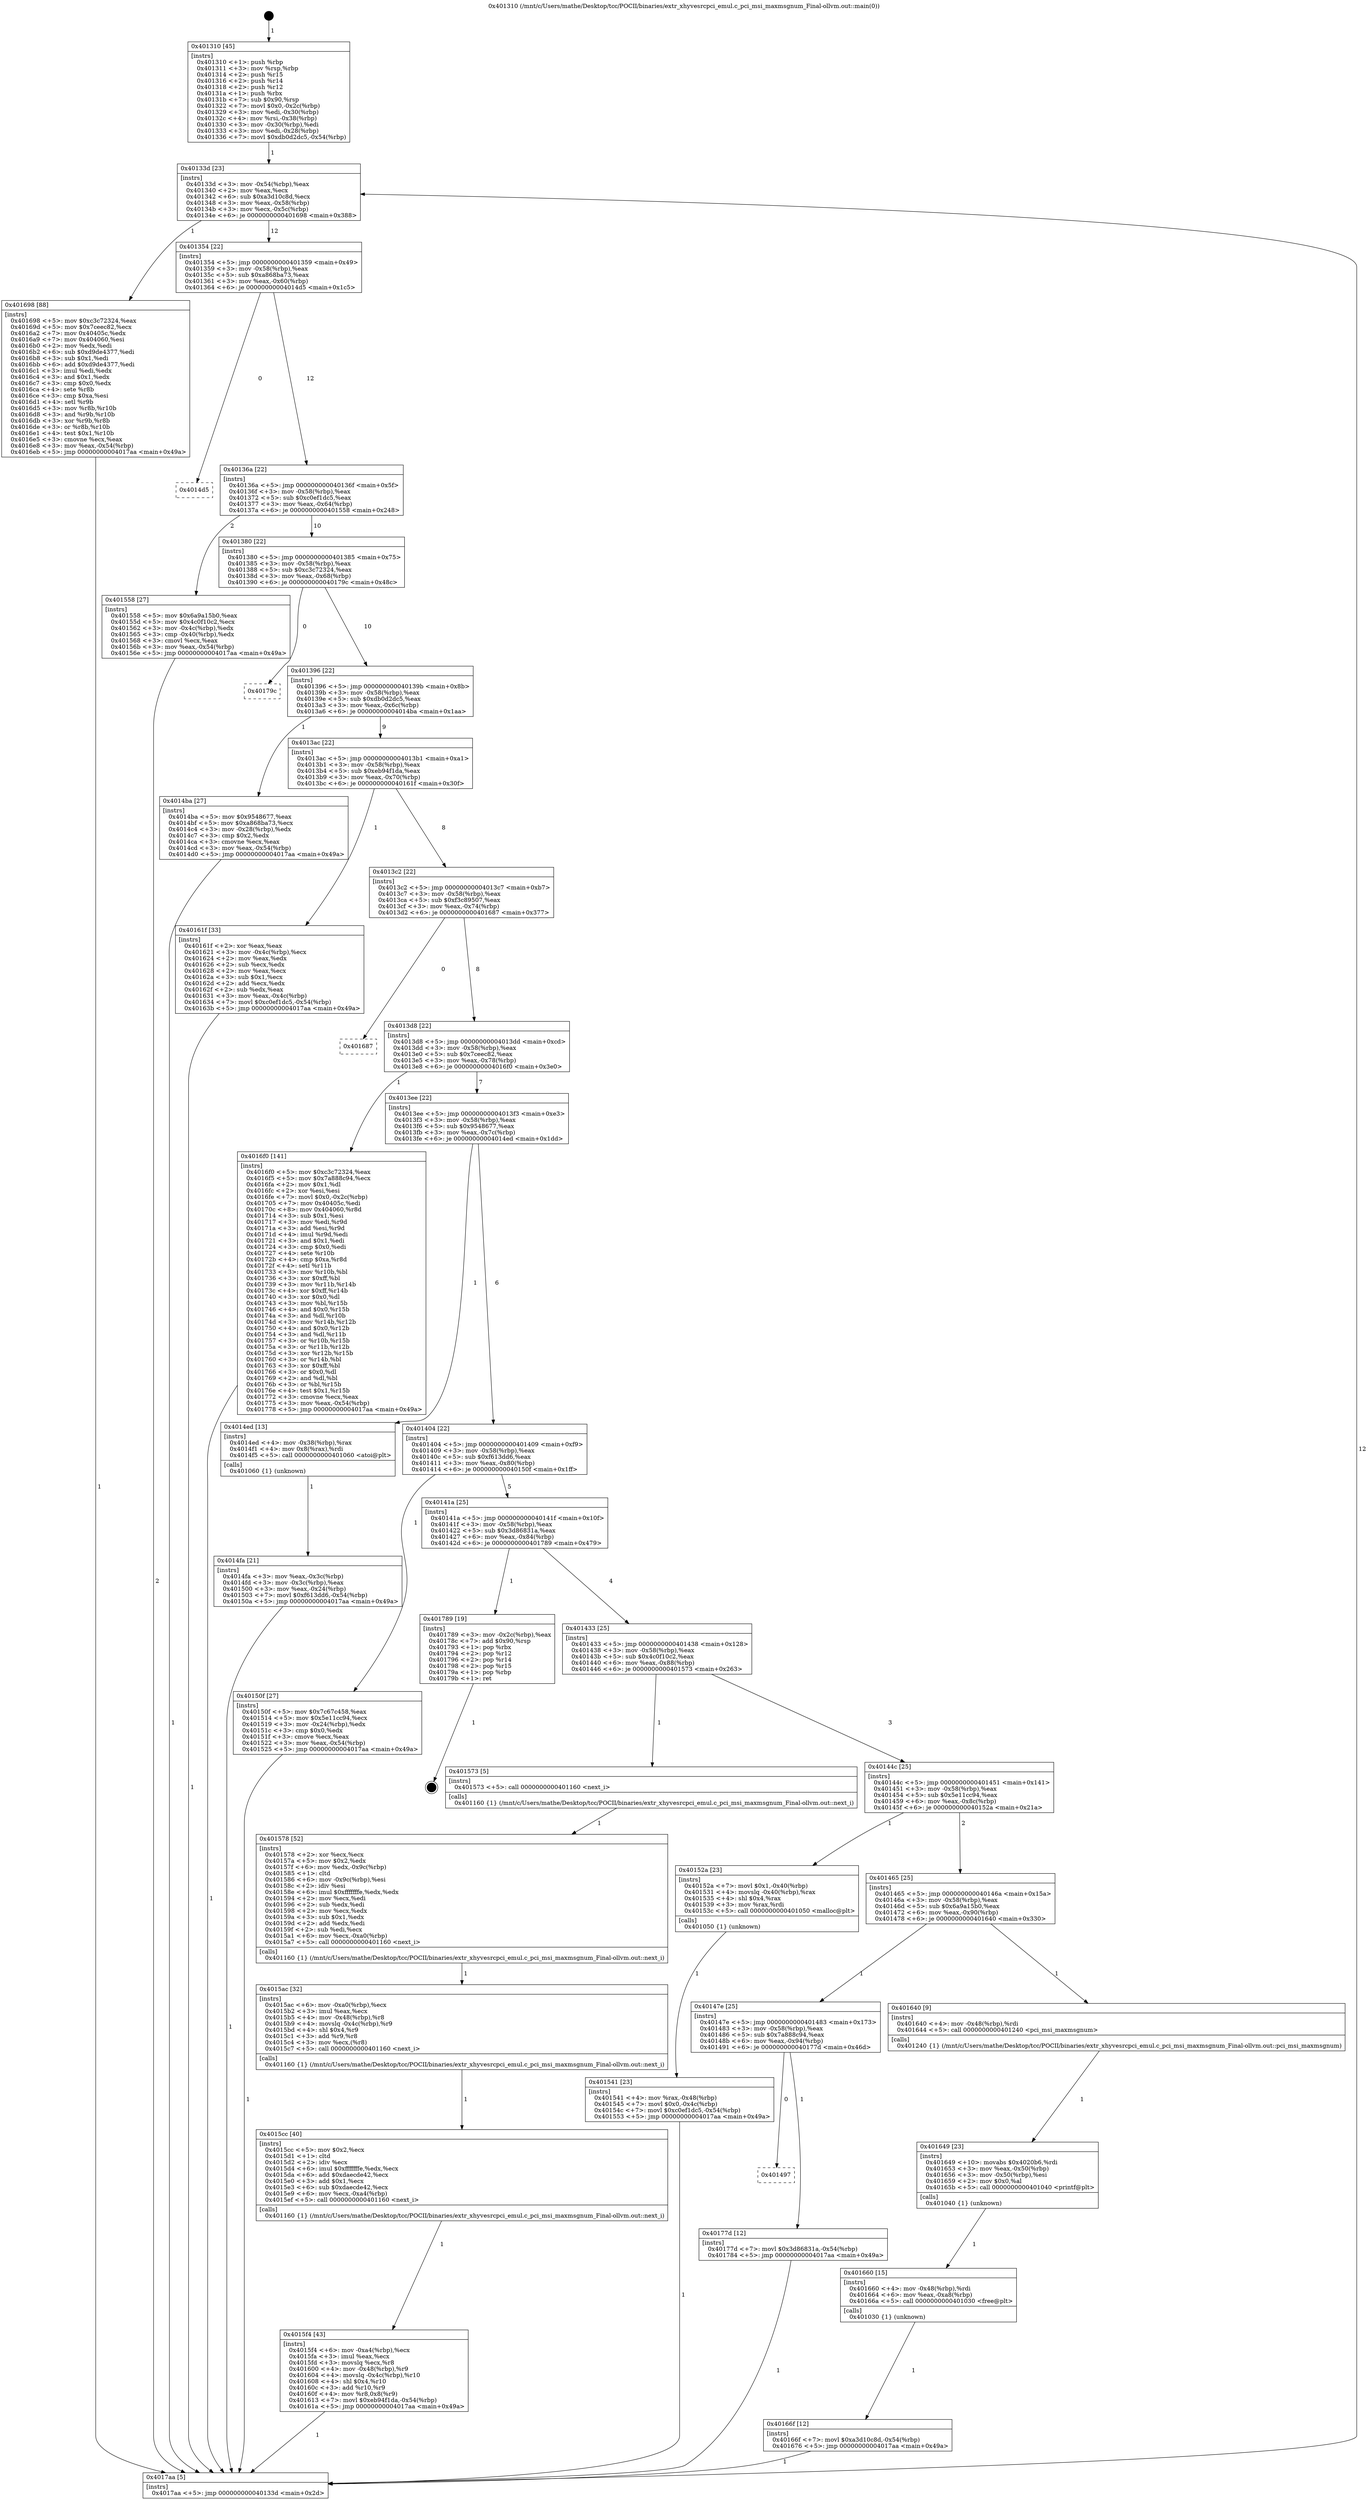 digraph "0x401310" {
  label = "0x401310 (/mnt/c/Users/mathe/Desktop/tcc/POCII/binaries/extr_xhyvesrcpci_emul.c_pci_msi_maxmsgnum_Final-ollvm.out::main(0))"
  labelloc = "t"
  node[shape=record]

  Entry [label="",width=0.3,height=0.3,shape=circle,fillcolor=black,style=filled]
  "0x40133d" [label="{
     0x40133d [23]\l
     | [instrs]\l
     &nbsp;&nbsp;0x40133d \<+3\>: mov -0x54(%rbp),%eax\l
     &nbsp;&nbsp;0x401340 \<+2\>: mov %eax,%ecx\l
     &nbsp;&nbsp;0x401342 \<+6\>: sub $0xa3d10c8d,%ecx\l
     &nbsp;&nbsp;0x401348 \<+3\>: mov %eax,-0x58(%rbp)\l
     &nbsp;&nbsp;0x40134b \<+3\>: mov %ecx,-0x5c(%rbp)\l
     &nbsp;&nbsp;0x40134e \<+6\>: je 0000000000401698 \<main+0x388\>\l
  }"]
  "0x401698" [label="{
     0x401698 [88]\l
     | [instrs]\l
     &nbsp;&nbsp;0x401698 \<+5\>: mov $0xc3c72324,%eax\l
     &nbsp;&nbsp;0x40169d \<+5\>: mov $0x7ceec82,%ecx\l
     &nbsp;&nbsp;0x4016a2 \<+7\>: mov 0x40405c,%edx\l
     &nbsp;&nbsp;0x4016a9 \<+7\>: mov 0x404060,%esi\l
     &nbsp;&nbsp;0x4016b0 \<+2\>: mov %edx,%edi\l
     &nbsp;&nbsp;0x4016b2 \<+6\>: sub $0xd9de4377,%edi\l
     &nbsp;&nbsp;0x4016b8 \<+3\>: sub $0x1,%edi\l
     &nbsp;&nbsp;0x4016bb \<+6\>: add $0xd9de4377,%edi\l
     &nbsp;&nbsp;0x4016c1 \<+3\>: imul %edi,%edx\l
     &nbsp;&nbsp;0x4016c4 \<+3\>: and $0x1,%edx\l
     &nbsp;&nbsp;0x4016c7 \<+3\>: cmp $0x0,%edx\l
     &nbsp;&nbsp;0x4016ca \<+4\>: sete %r8b\l
     &nbsp;&nbsp;0x4016ce \<+3\>: cmp $0xa,%esi\l
     &nbsp;&nbsp;0x4016d1 \<+4\>: setl %r9b\l
     &nbsp;&nbsp;0x4016d5 \<+3\>: mov %r8b,%r10b\l
     &nbsp;&nbsp;0x4016d8 \<+3\>: and %r9b,%r10b\l
     &nbsp;&nbsp;0x4016db \<+3\>: xor %r9b,%r8b\l
     &nbsp;&nbsp;0x4016de \<+3\>: or %r8b,%r10b\l
     &nbsp;&nbsp;0x4016e1 \<+4\>: test $0x1,%r10b\l
     &nbsp;&nbsp;0x4016e5 \<+3\>: cmovne %ecx,%eax\l
     &nbsp;&nbsp;0x4016e8 \<+3\>: mov %eax,-0x54(%rbp)\l
     &nbsp;&nbsp;0x4016eb \<+5\>: jmp 00000000004017aa \<main+0x49a\>\l
  }"]
  "0x401354" [label="{
     0x401354 [22]\l
     | [instrs]\l
     &nbsp;&nbsp;0x401354 \<+5\>: jmp 0000000000401359 \<main+0x49\>\l
     &nbsp;&nbsp;0x401359 \<+3\>: mov -0x58(%rbp),%eax\l
     &nbsp;&nbsp;0x40135c \<+5\>: sub $0xa868ba73,%eax\l
     &nbsp;&nbsp;0x401361 \<+3\>: mov %eax,-0x60(%rbp)\l
     &nbsp;&nbsp;0x401364 \<+6\>: je 00000000004014d5 \<main+0x1c5\>\l
  }"]
  Exit [label="",width=0.3,height=0.3,shape=circle,fillcolor=black,style=filled,peripheries=2]
  "0x4014d5" [label="{
     0x4014d5\l
  }", style=dashed]
  "0x40136a" [label="{
     0x40136a [22]\l
     | [instrs]\l
     &nbsp;&nbsp;0x40136a \<+5\>: jmp 000000000040136f \<main+0x5f\>\l
     &nbsp;&nbsp;0x40136f \<+3\>: mov -0x58(%rbp),%eax\l
     &nbsp;&nbsp;0x401372 \<+5\>: sub $0xc0ef1dc5,%eax\l
     &nbsp;&nbsp;0x401377 \<+3\>: mov %eax,-0x64(%rbp)\l
     &nbsp;&nbsp;0x40137a \<+6\>: je 0000000000401558 \<main+0x248\>\l
  }"]
  "0x401497" [label="{
     0x401497\l
  }", style=dashed]
  "0x401558" [label="{
     0x401558 [27]\l
     | [instrs]\l
     &nbsp;&nbsp;0x401558 \<+5\>: mov $0x6a9a15b0,%eax\l
     &nbsp;&nbsp;0x40155d \<+5\>: mov $0x4c0f10c2,%ecx\l
     &nbsp;&nbsp;0x401562 \<+3\>: mov -0x4c(%rbp),%edx\l
     &nbsp;&nbsp;0x401565 \<+3\>: cmp -0x40(%rbp),%edx\l
     &nbsp;&nbsp;0x401568 \<+3\>: cmovl %ecx,%eax\l
     &nbsp;&nbsp;0x40156b \<+3\>: mov %eax,-0x54(%rbp)\l
     &nbsp;&nbsp;0x40156e \<+5\>: jmp 00000000004017aa \<main+0x49a\>\l
  }"]
  "0x401380" [label="{
     0x401380 [22]\l
     | [instrs]\l
     &nbsp;&nbsp;0x401380 \<+5\>: jmp 0000000000401385 \<main+0x75\>\l
     &nbsp;&nbsp;0x401385 \<+3\>: mov -0x58(%rbp),%eax\l
     &nbsp;&nbsp;0x401388 \<+5\>: sub $0xc3c72324,%eax\l
     &nbsp;&nbsp;0x40138d \<+3\>: mov %eax,-0x68(%rbp)\l
     &nbsp;&nbsp;0x401390 \<+6\>: je 000000000040179c \<main+0x48c\>\l
  }"]
  "0x40177d" [label="{
     0x40177d [12]\l
     | [instrs]\l
     &nbsp;&nbsp;0x40177d \<+7\>: movl $0x3d86831a,-0x54(%rbp)\l
     &nbsp;&nbsp;0x401784 \<+5\>: jmp 00000000004017aa \<main+0x49a\>\l
  }"]
  "0x40179c" [label="{
     0x40179c\l
  }", style=dashed]
  "0x401396" [label="{
     0x401396 [22]\l
     | [instrs]\l
     &nbsp;&nbsp;0x401396 \<+5\>: jmp 000000000040139b \<main+0x8b\>\l
     &nbsp;&nbsp;0x40139b \<+3\>: mov -0x58(%rbp),%eax\l
     &nbsp;&nbsp;0x40139e \<+5\>: sub $0xdb0d2dc5,%eax\l
     &nbsp;&nbsp;0x4013a3 \<+3\>: mov %eax,-0x6c(%rbp)\l
     &nbsp;&nbsp;0x4013a6 \<+6\>: je 00000000004014ba \<main+0x1aa\>\l
  }"]
  "0x40166f" [label="{
     0x40166f [12]\l
     | [instrs]\l
     &nbsp;&nbsp;0x40166f \<+7\>: movl $0xa3d10c8d,-0x54(%rbp)\l
     &nbsp;&nbsp;0x401676 \<+5\>: jmp 00000000004017aa \<main+0x49a\>\l
  }"]
  "0x4014ba" [label="{
     0x4014ba [27]\l
     | [instrs]\l
     &nbsp;&nbsp;0x4014ba \<+5\>: mov $0x9548677,%eax\l
     &nbsp;&nbsp;0x4014bf \<+5\>: mov $0xa868ba73,%ecx\l
     &nbsp;&nbsp;0x4014c4 \<+3\>: mov -0x28(%rbp),%edx\l
     &nbsp;&nbsp;0x4014c7 \<+3\>: cmp $0x2,%edx\l
     &nbsp;&nbsp;0x4014ca \<+3\>: cmovne %ecx,%eax\l
     &nbsp;&nbsp;0x4014cd \<+3\>: mov %eax,-0x54(%rbp)\l
     &nbsp;&nbsp;0x4014d0 \<+5\>: jmp 00000000004017aa \<main+0x49a\>\l
  }"]
  "0x4013ac" [label="{
     0x4013ac [22]\l
     | [instrs]\l
     &nbsp;&nbsp;0x4013ac \<+5\>: jmp 00000000004013b1 \<main+0xa1\>\l
     &nbsp;&nbsp;0x4013b1 \<+3\>: mov -0x58(%rbp),%eax\l
     &nbsp;&nbsp;0x4013b4 \<+5\>: sub $0xeb94f1da,%eax\l
     &nbsp;&nbsp;0x4013b9 \<+3\>: mov %eax,-0x70(%rbp)\l
     &nbsp;&nbsp;0x4013bc \<+6\>: je 000000000040161f \<main+0x30f\>\l
  }"]
  "0x4017aa" [label="{
     0x4017aa [5]\l
     | [instrs]\l
     &nbsp;&nbsp;0x4017aa \<+5\>: jmp 000000000040133d \<main+0x2d\>\l
  }"]
  "0x401310" [label="{
     0x401310 [45]\l
     | [instrs]\l
     &nbsp;&nbsp;0x401310 \<+1\>: push %rbp\l
     &nbsp;&nbsp;0x401311 \<+3\>: mov %rsp,%rbp\l
     &nbsp;&nbsp;0x401314 \<+2\>: push %r15\l
     &nbsp;&nbsp;0x401316 \<+2\>: push %r14\l
     &nbsp;&nbsp;0x401318 \<+2\>: push %r12\l
     &nbsp;&nbsp;0x40131a \<+1\>: push %rbx\l
     &nbsp;&nbsp;0x40131b \<+7\>: sub $0x90,%rsp\l
     &nbsp;&nbsp;0x401322 \<+7\>: movl $0x0,-0x2c(%rbp)\l
     &nbsp;&nbsp;0x401329 \<+3\>: mov %edi,-0x30(%rbp)\l
     &nbsp;&nbsp;0x40132c \<+4\>: mov %rsi,-0x38(%rbp)\l
     &nbsp;&nbsp;0x401330 \<+3\>: mov -0x30(%rbp),%edi\l
     &nbsp;&nbsp;0x401333 \<+3\>: mov %edi,-0x28(%rbp)\l
     &nbsp;&nbsp;0x401336 \<+7\>: movl $0xdb0d2dc5,-0x54(%rbp)\l
  }"]
  "0x401660" [label="{
     0x401660 [15]\l
     | [instrs]\l
     &nbsp;&nbsp;0x401660 \<+4\>: mov -0x48(%rbp),%rdi\l
     &nbsp;&nbsp;0x401664 \<+6\>: mov %eax,-0xa8(%rbp)\l
     &nbsp;&nbsp;0x40166a \<+5\>: call 0000000000401030 \<free@plt\>\l
     | [calls]\l
     &nbsp;&nbsp;0x401030 \{1\} (unknown)\l
  }"]
  "0x40161f" [label="{
     0x40161f [33]\l
     | [instrs]\l
     &nbsp;&nbsp;0x40161f \<+2\>: xor %eax,%eax\l
     &nbsp;&nbsp;0x401621 \<+3\>: mov -0x4c(%rbp),%ecx\l
     &nbsp;&nbsp;0x401624 \<+2\>: mov %eax,%edx\l
     &nbsp;&nbsp;0x401626 \<+2\>: sub %ecx,%edx\l
     &nbsp;&nbsp;0x401628 \<+2\>: mov %eax,%ecx\l
     &nbsp;&nbsp;0x40162a \<+3\>: sub $0x1,%ecx\l
     &nbsp;&nbsp;0x40162d \<+2\>: add %ecx,%edx\l
     &nbsp;&nbsp;0x40162f \<+2\>: sub %edx,%eax\l
     &nbsp;&nbsp;0x401631 \<+3\>: mov %eax,-0x4c(%rbp)\l
     &nbsp;&nbsp;0x401634 \<+7\>: movl $0xc0ef1dc5,-0x54(%rbp)\l
     &nbsp;&nbsp;0x40163b \<+5\>: jmp 00000000004017aa \<main+0x49a\>\l
  }"]
  "0x4013c2" [label="{
     0x4013c2 [22]\l
     | [instrs]\l
     &nbsp;&nbsp;0x4013c2 \<+5\>: jmp 00000000004013c7 \<main+0xb7\>\l
     &nbsp;&nbsp;0x4013c7 \<+3\>: mov -0x58(%rbp),%eax\l
     &nbsp;&nbsp;0x4013ca \<+5\>: sub $0xf3c89507,%eax\l
     &nbsp;&nbsp;0x4013cf \<+3\>: mov %eax,-0x74(%rbp)\l
     &nbsp;&nbsp;0x4013d2 \<+6\>: je 0000000000401687 \<main+0x377\>\l
  }"]
  "0x401649" [label="{
     0x401649 [23]\l
     | [instrs]\l
     &nbsp;&nbsp;0x401649 \<+10\>: movabs $0x4020b6,%rdi\l
     &nbsp;&nbsp;0x401653 \<+3\>: mov %eax,-0x50(%rbp)\l
     &nbsp;&nbsp;0x401656 \<+3\>: mov -0x50(%rbp),%esi\l
     &nbsp;&nbsp;0x401659 \<+2\>: mov $0x0,%al\l
     &nbsp;&nbsp;0x40165b \<+5\>: call 0000000000401040 \<printf@plt\>\l
     | [calls]\l
     &nbsp;&nbsp;0x401040 \{1\} (unknown)\l
  }"]
  "0x401687" [label="{
     0x401687\l
  }", style=dashed]
  "0x4013d8" [label="{
     0x4013d8 [22]\l
     | [instrs]\l
     &nbsp;&nbsp;0x4013d8 \<+5\>: jmp 00000000004013dd \<main+0xcd\>\l
     &nbsp;&nbsp;0x4013dd \<+3\>: mov -0x58(%rbp),%eax\l
     &nbsp;&nbsp;0x4013e0 \<+5\>: sub $0x7ceec82,%eax\l
     &nbsp;&nbsp;0x4013e5 \<+3\>: mov %eax,-0x78(%rbp)\l
     &nbsp;&nbsp;0x4013e8 \<+6\>: je 00000000004016f0 \<main+0x3e0\>\l
  }"]
  "0x40147e" [label="{
     0x40147e [25]\l
     | [instrs]\l
     &nbsp;&nbsp;0x40147e \<+5\>: jmp 0000000000401483 \<main+0x173\>\l
     &nbsp;&nbsp;0x401483 \<+3\>: mov -0x58(%rbp),%eax\l
     &nbsp;&nbsp;0x401486 \<+5\>: sub $0x7a888c94,%eax\l
     &nbsp;&nbsp;0x40148b \<+6\>: mov %eax,-0x94(%rbp)\l
     &nbsp;&nbsp;0x401491 \<+6\>: je 000000000040177d \<main+0x46d\>\l
  }"]
  "0x4016f0" [label="{
     0x4016f0 [141]\l
     | [instrs]\l
     &nbsp;&nbsp;0x4016f0 \<+5\>: mov $0xc3c72324,%eax\l
     &nbsp;&nbsp;0x4016f5 \<+5\>: mov $0x7a888c94,%ecx\l
     &nbsp;&nbsp;0x4016fa \<+2\>: mov $0x1,%dl\l
     &nbsp;&nbsp;0x4016fc \<+2\>: xor %esi,%esi\l
     &nbsp;&nbsp;0x4016fe \<+7\>: movl $0x0,-0x2c(%rbp)\l
     &nbsp;&nbsp;0x401705 \<+7\>: mov 0x40405c,%edi\l
     &nbsp;&nbsp;0x40170c \<+8\>: mov 0x404060,%r8d\l
     &nbsp;&nbsp;0x401714 \<+3\>: sub $0x1,%esi\l
     &nbsp;&nbsp;0x401717 \<+3\>: mov %edi,%r9d\l
     &nbsp;&nbsp;0x40171a \<+3\>: add %esi,%r9d\l
     &nbsp;&nbsp;0x40171d \<+4\>: imul %r9d,%edi\l
     &nbsp;&nbsp;0x401721 \<+3\>: and $0x1,%edi\l
     &nbsp;&nbsp;0x401724 \<+3\>: cmp $0x0,%edi\l
     &nbsp;&nbsp;0x401727 \<+4\>: sete %r10b\l
     &nbsp;&nbsp;0x40172b \<+4\>: cmp $0xa,%r8d\l
     &nbsp;&nbsp;0x40172f \<+4\>: setl %r11b\l
     &nbsp;&nbsp;0x401733 \<+3\>: mov %r10b,%bl\l
     &nbsp;&nbsp;0x401736 \<+3\>: xor $0xff,%bl\l
     &nbsp;&nbsp;0x401739 \<+3\>: mov %r11b,%r14b\l
     &nbsp;&nbsp;0x40173c \<+4\>: xor $0xff,%r14b\l
     &nbsp;&nbsp;0x401740 \<+3\>: xor $0x0,%dl\l
     &nbsp;&nbsp;0x401743 \<+3\>: mov %bl,%r15b\l
     &nbsp;&nbsp;0x401746 \<+4\>: and $0x0,%r15b\l
     &nbsp;&nbsp;0x40174a \<+3\>: and %dl,%r10b\l
     &nbsp;&nbsp;0x40174d \<+3\>: mov %r14b,%r12b\l
     &nbsp;&nbsp;0x401750 \<+4\>: and $0x0,%r12b\l
     &nbsp;&nbsp;0x401754 \<+3\>: and %dl,%r11b\l
     &nbsp;&nbsp;0x401757 \<+3\>: or %r10b,%r15b\l
     &nbsp;&nbsp;0x40175a \<+3\>: or %r11b,%r12b\l
     &nbsp;&nbsp;0x40175d \<+3\>: xor %r12b,%r15b\l
     &nbsp;&nbsp;0x401760 \<+3\>: or %r14b,%bl\l
     &nbsp;&nbsp;0x401763 \<+3\>: xor $0xff,%bl\l
     &nbsp;&nbsp;0x401766 \<+3\>: or $0x0,%dl\l
     &nbsp;&nbsp;0x401769 \<+2\>: and %dl,%bl\l
     &nbsp;&nbsp;0x40176b \<+3\>: or %bl,%r15b\l
     &nbsp;&nbsp;0x40176e \<+4\>: test $0x1,%r15b\l
     &nbsp;&nbsp;0x401772 \<+3\>: cmovne %ecx,%eax\l
     &nbsp;&nbsp;0x401775 \<+3\>: mov %eax,-0x54(%rbp)\l
     &nbsp;&nbsp;0x401778 \<+5\>: jmp 00000000004017aa \<main+0x49a\>\l
  }"]
  "0x4013ee" [label="{
     0x4013ee [22]\l
     | [instrs]\l
     &nbsp;&nbsp;0x4013ee \<+5\>: jmp 00000000004013f3 \<main+0xe3\>\l
     &nbsp;&nbsp;0x4013f3 \<+3\>: mov -0x58(%rbp),%eax\l
     &nbsp;&nbsp;0x4013f6 \<+5\>: sub $0x9548677,%eax\l
     &nbsp;&nbsp;0x4013fb \<+3\>: mov %eax,-0x7c(%rbp)\l
     &nbsp;&nbsp;0x4013fe \<+6\>: je 00000000004014ed \<main+0x1dd\>\l
  }"]
  "0x401640" [label="{
     0x401640 [9]\l
     | [instrs]\l
     &nbsp;&nbsp;0x401640 \<+4\>: mov -0x48(%rbp),%rdi\l
     &nbsp;&nbsp;0x401644 \<+5\>: call 0000000000401240 \<pci_msi_maxmsgnum\>\l
     | [calls]\l
     &nbsp;&nbsp;0x401240 \{1\} (/mnt/c/Users/mathe/Desktop/tcc/POCII/binaries/extr_xhyvesrcpci_emul.c_pci_msi_maxmsgnum_Final-ollvm.out::pci_msi_maxmsgnum)\l
  }"]
  "0x4014ed" [label="{
     0x4014ed [13]\l
     | [instrs]\l
     &nbsp;&nbsp;0x4014ed \<+4\>: mov -0x38(%rbp),%rax\l
     &nbsp;&nbsp;0x4014f1 \<+4\>: mov 0x8(%rax),%rdi\l
     &nbsp;&nbsp;0x4014f5 \<+5\>: call 0000000000401060 \<atoi@plt\>\l
     | [calls]\l
     &nbsp;&nbsp;0x401060 \{1\} (unknown)\l
  }"]
  "0x401404" [label="{
     0x401404 [22]\l
     | [instrs]\l
     &nbsp;&nbsp;0x401404 \<+5\>: jmp 0000000000401409 \<main+0xf9\>\l
     &nbsp;&nbsp;0x401409 \<+3\>: mov -0x58(%rbp),%eax\l
     &nbsp;&nbsp;0x40140c \<+5\>: sub $0xf613dd6,%eax\l
     &nbsp;&nbsp;0x401411 \<+3\>: mov %eax,-0x80(%rbp)\l
     &nbsp;&nbsp;0x401414 \<+6\>: je 000000000040150f \<main+0x1ff\>\l
  }"]
  "0x4014fa" [label="{
     0x4014fa [21]\l
     | [instrs]\l
     &nbsp;&nbsp;0x4014fa \<+3\>: mov %eax,-0x3c(%rbp)\l
     &nbsp;&nbsp;0x4014fd \<+3\>: mov -0x3c(%rbp),%eax\l
     &nbsp;&nbsp;0x401500 \<+3\>: mov %eax,-0x24(%rbp)\l
     &nbsp;&nbsp;0x401503 \<+7\>: movl $0xf613dd6,-0x54(%rbp)\l
     &nbsp;&nbsp;0x40150a \<+5\>: jmp 00000000004017aa \<main+0x49a\>\l
  }"]
  "0x4015f4" [label="{
     0x4015f4 [43]\l
     | [instrs]\l
     &nbsp;&nbsp;0x4015f4 \<+6\>: mov -0xa4(%rbp),%ecx\l
     &nbsp;&nbsp;0x4015fa \<+3\>: imul %eax,%ecx\l
     &nbsp;&nbsp;0x4015fd \<+3\>: movslq %ecx,%r8\l
     &nbsp;&nbsp;0x401600 \<+4\>: mov -0x48(%rbp),%r9\l
     &nbsp;&nbsp;0x401604 \<+4\>: movslq -0x4c(%rbp),%r10\l
     &nbsp;&nbsp;0x401608 \<+4\>: shl $0x4,%r10\l
     &nbsp;&nbsp;0x40160c \<+3\>: add %r10,%r9\l
     &nbsp;&nbsp;0x40160f \<+4\>: mov %r8,0x8(%r9)\l
     &nbsp;&nbsp;0x401613 \<+7\>: movl $0xeb94f1da,-0x54(%rbp)\l
     &nbsp;&nbsp;0x40161a \<+5\>: jmp 00000000004017aa \<main+0x49a\>\l
  }"]
  "0x40150f" [label="{
     0x40150f [27]\l
     | [instrs]\l
     &nbsp;&nbsp;0x40150f \<+5\>: mov $0x7c67c458,%eax\l
     &nbsp;&nbsp;0x401514 \<+5\>: mov $0x5e11cc94,%ecx\l
     &nbsp;&nbsp;0x401519 \<+3\>: mov -0x24(%rbp),%edx\l
     &nbsp;&nbsp;0x40151c \<+3\>: cmp $0x0,%edx\l
     &nbsp;&nbsp;0x40151f \<+3\>: cmove %ecx,%eax\l
     &nbsp;&nbsp;0x401522 \<+3\>: mov %eax,-0x54(%rbp)\l
     &nbsp;&nbsp;0x401525 \<+5\>: jmp 00000000004017aa \<main+0x49a\>\l
  }"]
  "0x40141a" [label="{
     0x40141a [25]\l
     | [instrs]\l
     &nbsp;&nbsp;0x40141a \<+5\>: jmp 000000000040141f \<main+0x10f\>\l
     &nbsp;&nbsp;0x40141f \<+3\>: mov -0x58(%rbp),%eax\l
     &nbsp;&nbsp;0x401422 \<+5\>: sub $0x3d86831a,%eax\l
     &nbsp;&nbsp;0x401427 \<+6\>: mov %eax,-0x84(%rbp)\l
     &nbsp;&nbsp;0x40142d \<+6\>: je 0000000000401789 \<main+0x479\>\l
  }"]
  "0x4015cc" [label="{
     0x4015cc [40]\l
     | [instrs]\l
     &nbsp;&nbsp;0x4015cc \<+5\>: mov $0x2,%ecx\l
     &nbsp;&nbsp;0x4015d1 \<+1\>: cltd\l
     &nbsp;&nbsp;0x4015d2 \<+2\>: idiv %ecx\l
     &nbsp;&nbsp;0x4015d4 \<+6\>: imul $0xfffffffe,%edx,%ecx\l
     &nbsp;&nbsp;0x4015da \<+6\>: add $0xdaecde42,%ecx\l
     &nbsp;&nbsp;0x4015e0 \<+3\>: add $0x1,%ecx\l
     &nbsp;&nbsp;0x4015e3 \<+6\>: sub $0xdaecde42,%ecx\l
     &nbsp;&nbsp;0x4015e9 \<+6\>: mov %ecx,-0xa4(%rbp)\l
     &nbsp;&nbsp;0x4015ef \<+5\>: call 0000000000401160 \<next_i\>\l
     | [calls]\l
     &nbsp;&nbsp;0x401160 \{1\} (/mnt/c/Users/mathe/Desktop/tcc/POCII/binaries/extr_xhyvesrcpci_emul.c_pci_msi_maxmsgnum_Final-ollvm.out::next_i)\l
  }"]
  "0x401789" [label="{
     0x401789 [19]\l
     | [instrs]\l
     &nbsp;&nbsp;0x401789 \<+3\>: mov -0x2c(%rbp),%eax\l
     &nbsp;&nbsp;0x40178c \<+7\>: add $0x90,%rsp\l
     &nbsp;&nbsp;0x401793 \<+1\>: pop %rbx\l
     &nbsp;&nbsp;0x401794 \<+2\>: pop %r12\l
     &nbsp;&nbsp;0x401796 \<+2\>: pop %r14\l
     &nbsp;&nbsp;0x401798 \<+2\>: pop %r15\l
     &nbsp;&nbsp;0x40179a \<+1\>: pop %rbp\l
     &nbsp;&nbsp;0x40179b \<+1\>: ret\l
  }"]
  "0x401433" [label="{
     0x401433 [25]\l
     | [instrs]\l
     &nbsp;&nbsp;0x401433 \<+5\>: jmp 0000000000401438 \<main+0x128\>\l
     &nbsp;&nbsp;0x401438 \<+3\>: mov -0x58(%rbp),%eax\l
     &nbsp;&nbsp;0x40143b \<+5\>: sub $0x4c0f10c2,%eax\l
     &nbsp;&nbsp;0x401440 \<+6\>: mov %eax,-0x88(%rbp)\l
     &nbsp;&nbsp;0x401446 \<+6\>: je 0000000000401573 \<main+0x263\>\l
  }"]
  "0x4015ac" [label="{
     0x4015ac [32]\l
     | [instrs]\l
     &nbsp;&nbsp;0x4015ac \<+6\>: mov -0xa0(%rbp),%ecx\l
     &nbsp;&nbsp;0x4015b2 \<+3\>: imul %eax,%ecx\l
     &nbsp;&nbsp;0x4015b5 \<+4\>: mov -0x48(%rbp),%r8\l
     &nbsp;&nbsp;0x4015b9 \<+4\>: movslq -0x4c(%rbp),%r9\l
     &nbsp;&nbsp;0x4015bd \<+4\>: shl $0x4,%r9\l
     &nbsp;&nbsp;0x4015c1 \<+3\>: add %r9,%r8\l
     &nbsp;&nbsp;0x4015c4 \<+3\>: mov %ecx,(%r8)\l
     &nbsp;&nbsp;0x4015c7 \<+5\>: call 0000000000401160 \<next_i\>\l
     | [calls]\l
     &nbsp;&nbsp;0x401160 \{1\} (/mnt/c/Users/mathe/Desktop/tcc/POCII/binaries/extr_xhyvesrcpci_emul.c_pci_msi_maxmsgnum_Final-ollvm.out::next_i)\l
  }"]
  "0x401573" [label="{
     0x401573 [5]\l
     | [instrs]\l
     &nbsp;&nbsp;0x401573 \<+5\>: call 0000000000401160 \<next_i\>\l
     | [calls]\l
     &nbsp;&nbsp;0x401160 \{1\} (/mnt/c/Users/mathe/Desktop/tcc/POCII/binaries/extr_xhyvesrcpci_emul.c_pci_msi_maxmsgnum_Final-ollvm.out::next_i)\l
  }"]
  "0x40144c" [label="{
     0x40144c [25]\l
     | [instrs]\l
     &nbsp;&nbsp;0x40144c \<+5\>: jmp 0000000000401451 \<main+0x141\>\l
     &nbsp;&nbsp;0x401451 \<+3\>: mov -0x58(%rbp),%eax\l
     &nbsp;&nbsp;0x401454 \<+5\>: sub $0x5e11cc94,%eax\l
     &nbsp;&nbsp;0x401459 \<+6\>: mov %eax,-0x8c(%rbp)\l
     &nbsp;&nbsp;0x40145f \<+6\>: je 000000000040152a \<main+0x21a\>\l
  }"]
  "0x401578" [label="{
     0x401578 [52]\l
     | [instrs]\l
     &nbsp;&nbsp;0x401578 \<+2\>: xor %ecx,%ecx\l
     &nbsp;&nbsp;0x40157a \<+5\>: mov $0x2,%edx\l
     &nbsp;&nbsp;0x40157f \<+6\>: mov %edx,-0x9c(%rbp)\l
     &nbsp;&nbsp;0x401585 \<+1\>: cltd\l
     &nbsp;&nbsp;0x401586 \<+6\>: mov -0x9c(%rbp),%esi\l
     &nbsp;&nbsp;0x40158c \<+2\>: idiv %esi\l
     &nbsp;&nbsp;0x40158e \<+6\>: imul $0xfffffffe,%edx,%edx\l
     &nbsp;&nbsp;0x401594 \<+2\>: mov %ecx,%edi\l
     &nbsp;&nbsp;0x401596 \<+2\>: sub %edx,%edi\l
     &nbsp;&nbsp;0x401598 \<+2\>: mov %ecx,%edx\l
     &nbsp;&nbsp;0x40159a \<+3\>: sub $0x1,%edx\l
     &nbsp;&nbsp;0x40159d \<+2\>: add %edx,%edi\l
     &nbsp;&nbsp;0x40159f \<+2\>: sub %edi,%ecx\l
     &nbsp;&nbsp;0x4015a1 \<+6\>: mov %ecx,-0xa0(%rbp)\l
     &nbsp;&nbsp;0x4015a7 \<+5\>: call 0000000000401160 \<next_i\>\l
     | [calls]\l
     &nbsp;&nbsp;0x401160 \{1\} (/mnt/c/Users/mathe/Desktop/tcc/POCII/binaries/extr_xhyvesrcpci_emul.c_pci_msi_maxmsgnum_Final-ollvm.out::next_i)\l
  }"]
  "0x40152a" [label="{
     0x40152a [23]\l
     | [instrs]\l
     &nbsp;&nbsp;0x40152a \<+7\>: movl $0x1,-0x40(%rbp)\l
     &nbsp;&nbsp;0x401531 \<+4\>: movslq -0x40(%rbp),%rax\l
     &nbsp;&nbsp;0x401535 \<+4\>: shl $0x4,%rax\l
     &nbsp;&nbsp;0x401539 \<+3\>: mov %rax,%rdi\l
     &nbsp;&nbsp;0x40153c \<+5\>: call 0000000000401050 \<malloc@plt\>\l
     | [calls]\l
     &nbsp;&nbsp;0x401050 \{1\} (unknown)\l
  }"]
  "0x401465" [label="{
     0x401465 [25]\l
     | [instrs]\l
     &nbsp;&nbsp;0x401465 \<+5\>: jmp 000000000040146a \<main+0x15a\>\l
     &nbsp;&nbsp;0x40146a \<+3\>: mov -0x58(%rbp),%eax\l
     &nbsp;&nbsp;0x40146d \<+5\>: sub $0x6a9a15b0,%eax\l
     &nbsp;&nbsp;0x401472 \<+6\>: mov %eax,-0x90(%rbp)\l
     &nbsp;&nbsp;0x401478 \<+6\>: je 0000000000401640 \<main+0x330\>\l
  }"]
  "0x401541" [label="{
     0x401541 [23]\l
     | [instrs]\l
     &nbsp;&nbsp;0x401541 \<+4\>: mov %rax,-0x48(%rbp)\l
     &nbsp;&nbsp;0x401545 \<+7\>: movl $0x0,-0x4c(%rbp)\l
     &nbsp;&nbsp;0x40154c \<+7\>: movl $0xc0ef1dc5,-0x54(%rbp)\l
     &nbsp;&nbsp;0x401553 \<+5\>: jmp 00000000004017aa \<main+0x49a\>\l
  }"]
  Entry -> "0x401310" [label=" 1"]
  "0x40133d" -> "0x401698" [label=" 1"]
  "0x40133d" -> "0x401354" [label=" 12"]
  "0x401789" -> Exit [label=" 1"]
  "0x401354" -> "0x4014d5" [label=" 0"]
  "0x401354" -> "0x40136a" [label=" 12"]
  "0x40177d" -> "0x4017aa" [label=" 1"]
  "0x40136a" -> "0x401558" [label=" 2"]
  "0x40136a" -> "0x401380" [label=" 10"]
  "0x40147e" -> "0x401497" [label=" 0"]
  "0x401380" -> "0x40179c" [label=" 0"]
  "0x401380" -> "0x401396" [label=" 10"]
  "0x40147e" -> "0x40177d" [label=" 1"]
  "0x401396" -> "0x4014ba" [label=" 1"]
  "0x401396" -> "0x4013ac" [label=" 9"]
  "0x4014ba" -> "0x4017aa" [label=" 1"]
  "0x401310" -> "0x40133d" [label=" 1"]
  "0x4017aa" -> "0x40133d" [label=" 12"]
  "0x4016f0" -> "0x4017aa" [label=" 1"]
  "0x4013ac" -> "0x40161f" [label=" 1"]
  "0x4013ac" -> "0x4013c2" [label=" 8"]
  "0x401698" -> "0x4017aa" [label=" 1"]
  "0x4013c2" -> "0x401687" [label=" 0"]
  "0x4013c2" -> "0x4013d8" [label=" 8"]
  "0x40166f" -> "0x4017aa" [label=" 1"]
  "0x4013d8" -> "0x4016f0" [label=" 1"]
  "0x4013d8" -> "0x4013ee" [label=" 7"]
  "0x401660" -> "0x40166f" [label=" 1"]
  "0x4013ee" -> "0x4014ed" [label=" 1"]
  "0x4013ee" -> "0x401404" [label=" 6"]
  "0x4014ed" -> "0x4014fa" [label=" 1"]
  "0x4014fa" -> "0x4017aa" [label=" 1"]
  "0x401649" -> "0x401660" [label=" 1"]
  "0x401404" -> "0x40150f" [label=" 1"]
  "0x401404" -> "0x40141a" [label=" 5"]
  "0x40150f" -> "0x4017aa" [label=" 1"]
  "0x401465" -> "0x40147e" [label=" 1"]
  "0x40141a" -> "0x401789" [label=" 1"]
  "0x40141a" -> "0x401433" [label=" 4"]
  "0x401465" -> "0x401640" [label=" 1"]
  "0x401433" -> "0x401573" [label=" 1"]
  "0x401433" -> "0x40144c" [label=" 3"]
  "0x401640" -> "0x401649" [label=" 1"]
  "0x40144c" -> "0x40152a" [label=" 1"]
  "0x40144c" -> "0x401465" [label=" 2"]
  "0x40152a" -> "0x401541" [label=" 1"]
  "0x401541" -> "0x4017aa" [label=" 1"]
  "0x401558" -> "0x4017aa" [label=" 2"]
  "0x401573" -> "0x401578" [label=" 1"]
  "0x401578" -> "0x4015ac" [label=" 1"]
  "0x4015ac" -> "0x4015cc" [label=" 1"]
  "0x4015cc" -> "0x4015f4" [label=" 1"]
  "0x4015f4" -> "0x4017aa" [label=" 1"]
  "0x40161f" -> "0x4017aa" [label=" 1"]
}
